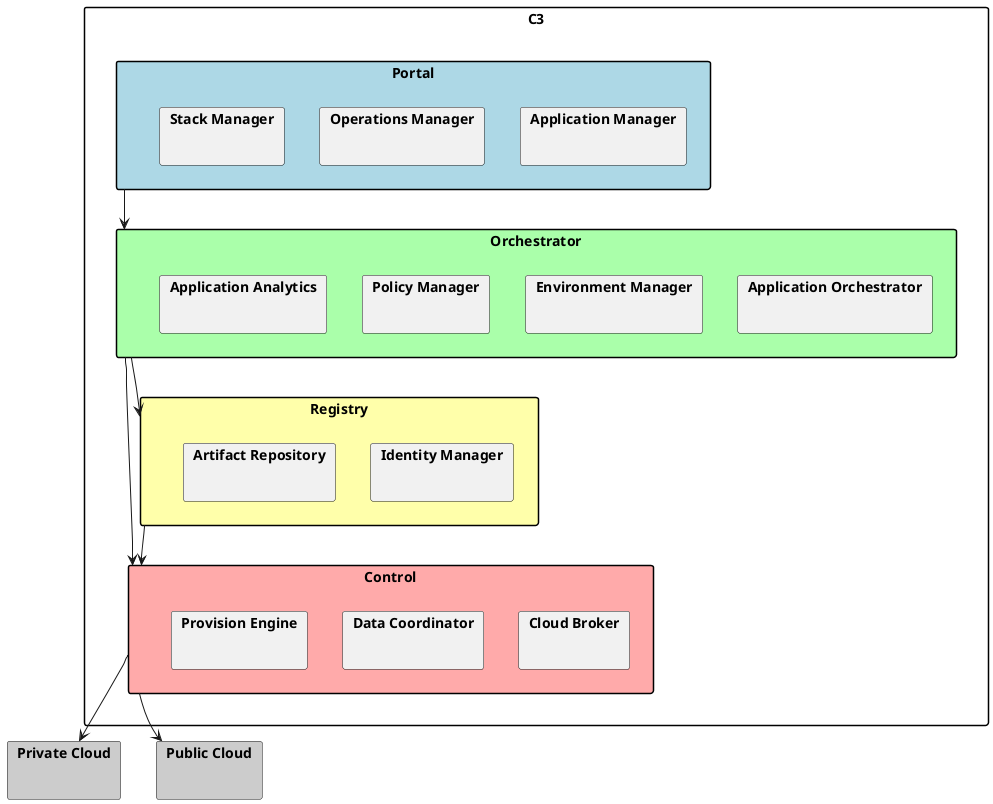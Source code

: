 @startuml

skinparam packageStyle rect

package C3 {
package "Portal" #lightblue {
    package "Application Manager" { }
    package "Operations Manager" { }
    package "Stack Manager" { }
}
package "Orchestrator" #aaffaa {
    package "Application Orchestrator" { }
    package "Environment Manager" { }
    package "Policy Manager" { }
    package "Application Analytics" { }
}
package "Registry" #ffffaa {
    package "Identity Manager" { }
    package "Artifact Repository" { }
}

package "Control" #ffaaaa {
    package "Cloud Broker" { }
    package "Data Coordinator" { }
    package "Provision Engine" { }
}
}

package "Private Cloud" #cccccc {
}

package "Public Cloud"  #cccccc {
}


Portal --> Orchestrator
Orchestrator --> Registry
Registry --> Control
Orchestrator -> Control

Control --> "Private Cloud"
Control --> "Public Cloud"

@enduml

